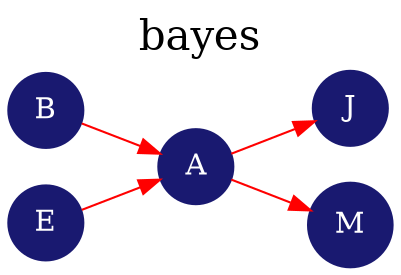 digraph nodo_bayesiano {
	rankdir=LR;
	graph [label="bayes", labelloc=t, fontsize=20]; 
	node [shape=doublecircle, style = filled,color = mediumseagreen];
	node [shape=circle];
	node [color=midnightblue,fontcolor=white];
	edge [color=red];
	B -> A
	E -> A
	A -> J
	A -> M
}
